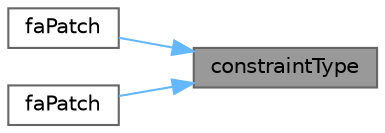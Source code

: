 digraph "constraintType"
{
 // LATEX_PDF_SIZE
  bgcolor="transparent";
  edge [fontname=Helvetica,fontsize=10,labelfontname=Helvetica,labelfontsize=10];
  node [fontname=Helvetica,fontsize=10,shape=box,height=0.2,width=0.4];
  rankdir="RL";
  Node1 [id="Node000001",label="constraintType",height=0.2,width=0.4,color="gray40", fillcolor="grey60", style="filled", fontcolor="black",tooltip=" "];
  Node1 -> Node2 [id="edge1_Node000001_Node000002",dir="back",color="steelblue1",style="solid",tooltip=" "];
  Node2 [id="Node000002",label="faPatch",height=0.2,width=0.4,color="grey40", fillcolor="white", style="filled",URL="$classFoam_1_1faPatch.html#a7bb1cdc011dbb3c6a49ccd03888726fd",tooltip=" "];
  Node1 -> Node3 [id="edge2_Node000001_Node000003",dir="back",color="steelblue1",style="solid",tooltip=" "];
  Node3 [id="Node000003",label="faPatch",height=0.2,width=0.4,color="grey40", fillcolor="white", style="filled",URL="$classFoam_1_1faPatch.html#a4c0e16911b09dd141172a4ab7ea68bd9",tooltip=" "];
}
